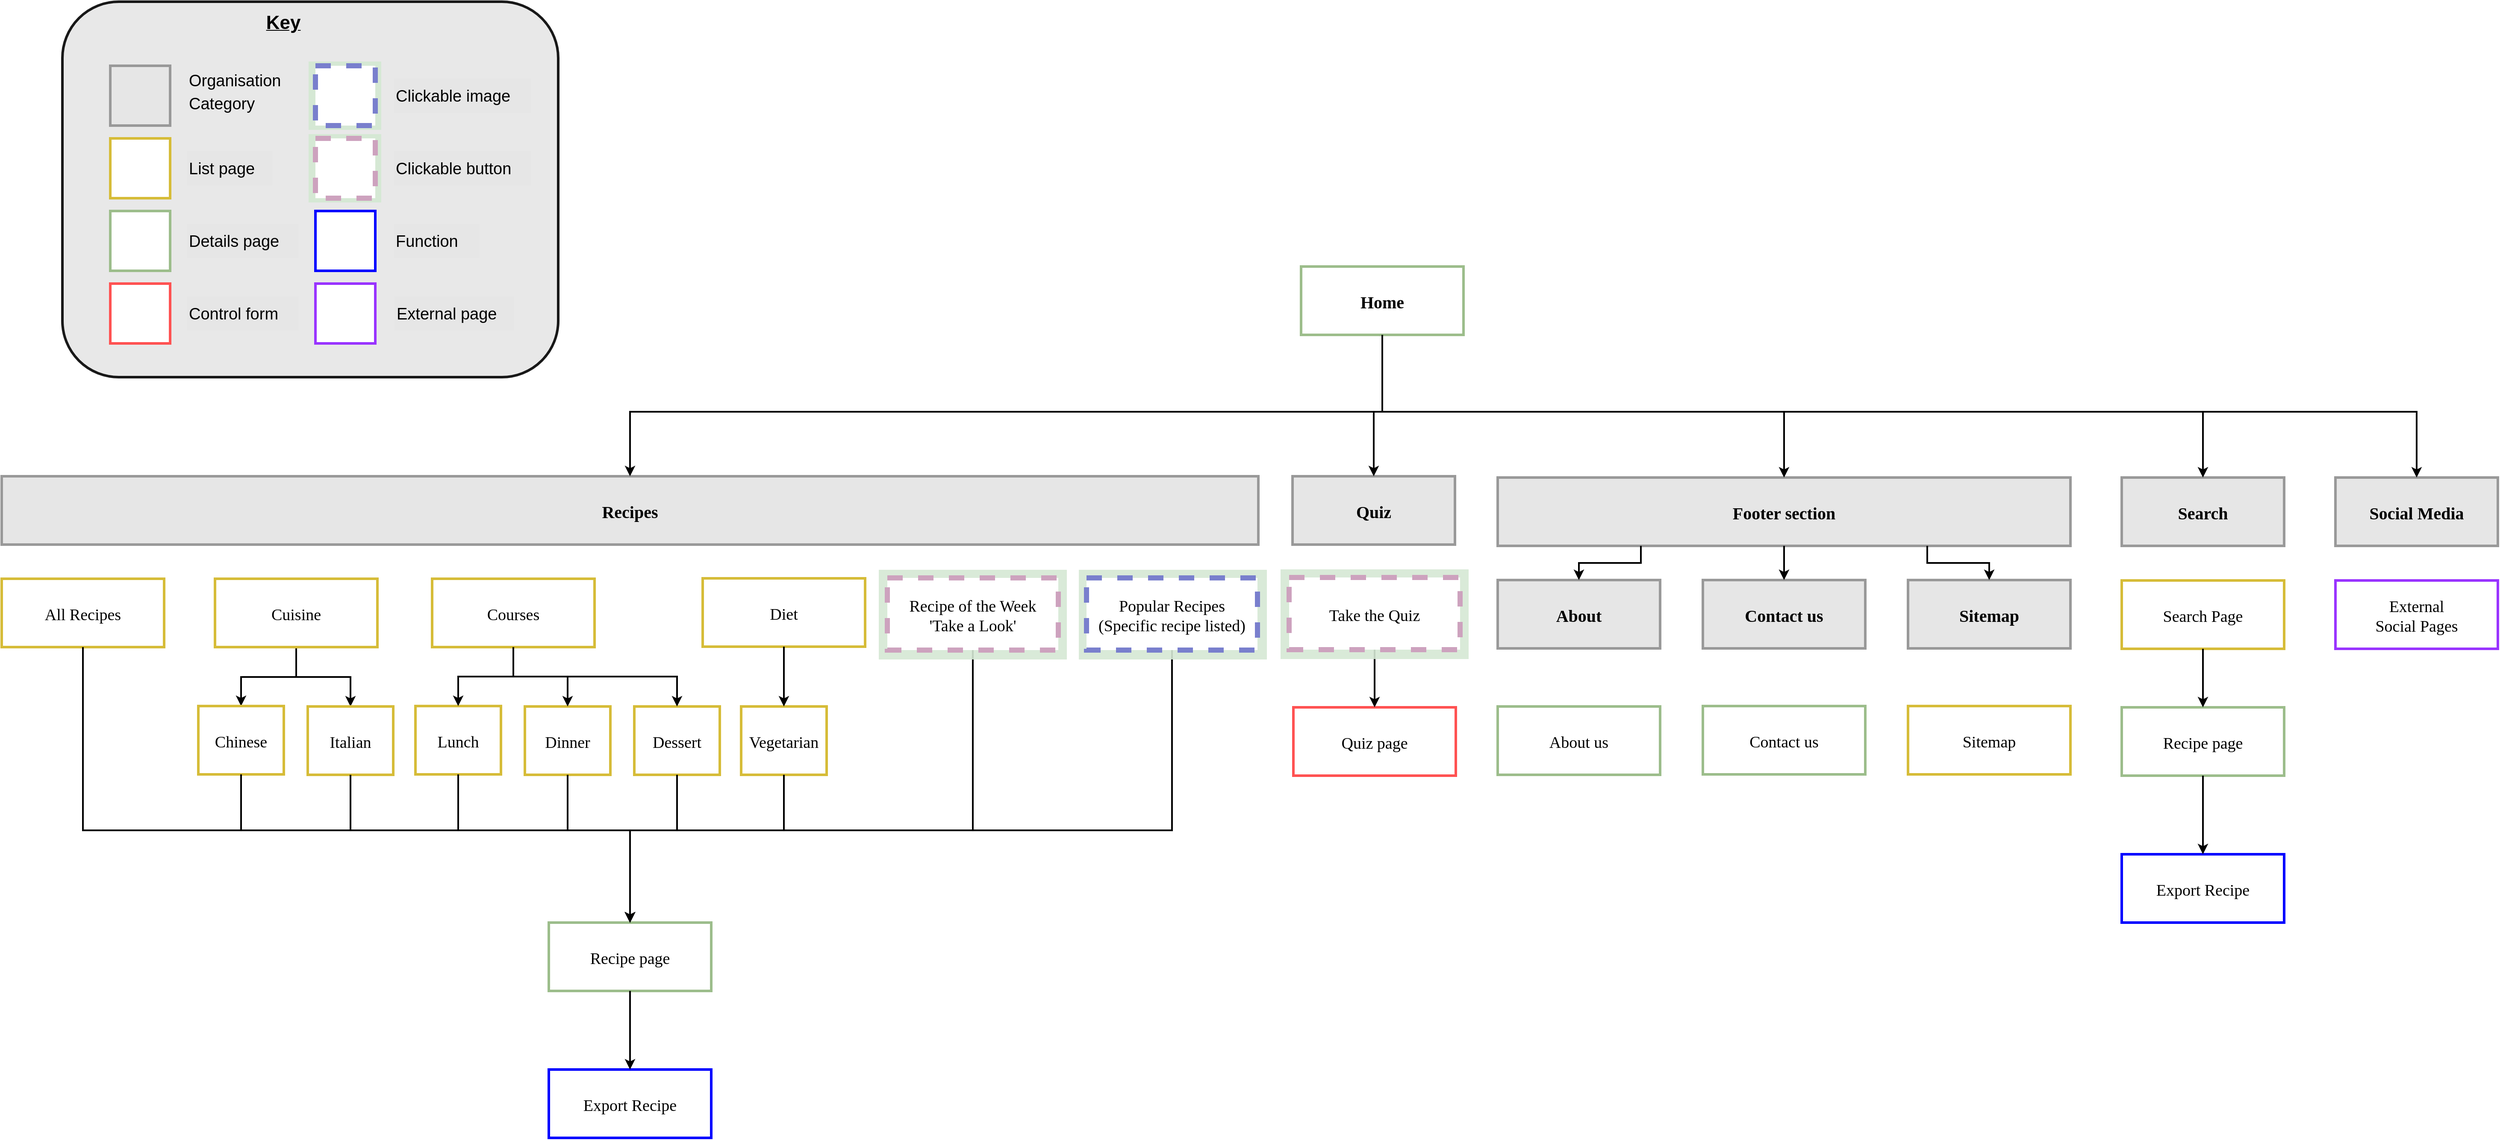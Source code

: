 <mxfile version="20.8.20" type="google"><diagram name="Page-1" id="2c0d36ab-eaac-3732-788b-9136903baeff"><mxGraphModel grid="1" page="1" gridSize="10" guides="1" tooltips="1" connect="1" arrows="1" fold="1" pageScale="1.5" pageWidth="1169" pageHeight="827" background="none" math="0" shadow="0"><root><mxCell id="0"/><mxCell id="1" parent="0"/><mxCell id="2" value="Home" style="rounded=0;fillColor=#FFFFFF;gradientColor=none;strokeColor=#9CBD8B;fontColor=#000000;fontStyle=1;fontFamily=Tahoma;fontSize=20;strokeWidth=3;" vertex="1" parent="1"><mxGeometry x="1280" y="30" width="190" height="80" as="geometry"/></mxCell><mxCell id="4" value="About" style="rounded=0;fillColor=#E6E6E6;gradientColor=none;strokeColor=#999999;fontColor=#000000;fontStyle=1;fontFamily=Tahoma;fontSize=20;strokeWidth=3;" vertex="1" parent="1"><mxGeometry x="1510.0" y="397" width="190" height="80" as="geometry"/></mxCell><mxCell id="13" value="Recipes" style="rounded=0;fillColor=#E6E6E6;gradientColor=none;strokeColor=#999999;fontColor=#000000;fontStyle=1;fontFamily=Tahoma;fontSize=20;strokeWidth=3;" vertex="1" parent="1"><mxGeometry x="-240" y="275.5" width="1470" height="80" as="geometry"/></mxCell><mxCell id="61" value="" style="edgeStyle=elbowEdgeStyle;elbow=vertical;strokeWidth=2;rounded=0;entryX=0.5;entryY=0;entryDx=0;entryDy=0;" edge="1" parent="1" source="2" target="13"><mxGeometry x="-23" y="135.5" width="100" height="100" as="geometry"><mxPoint x="-23" y="235.5" as="sourcePoint"/><mxPoint x="690" y="210" as="targetPoint"/><Array as="points"><mxPoint x="870" y="200"/></Array></mxGeometry></mxCell><mxCell id="CCxIDJ3FNQZhyjp9CgOJ-159" value="Social Media" style="rounded=0;fillColor=#E6E6E6;gradientColor=none;strokeColor=#999999;fontColor=#000000;fontStyle=1;fontFamily=Tahoma;fontSize=20;strokeWidth=3;" vertex="1" parent="1"><mxGeometry x="2490" y="277" width="190" height="80" as="geometry"/></mxCell><mxCell id="CCxIDJ3FNQZhyjp9CgOJ-160" value="" style="edgeStyle=elbowEdgeStyle;elbow=vertical;strokeWidth=2;rounded=0;entryX=0.5;entryY=0;entryDx=0;entryDy=0;exitX=0.5;exitY=1;exitDx=0;exitDy=0;" edge="1" parent="1" source="2" target="CCxIDJ3FNQZhyjp9CgOJ-159"><mxGeometry x="595" y="265.5" width="100" height="100" as="geometry"><mxPoint x="1060" y="265.5" as="sourcePoint"/><mxPoint x="2103" y="341.5" as="targetPoint"/><Array as="points"><mxPoint x="2520" y="200"/></Array></mxGeometry></mxCell><mxCell id="CCxIDJ3FNQZhyjp9CgOJ-162" value="Contact us" style="rounded=0;fillColor=#FFFFFF;gradientColor=none;strokeColor=#9CBD8B;fontColor=#000000;fontStyle=0;fontFamily=Tahoma;fontSize=19;strokeWidth=3;" vertex="1" parent="1"><mxGeometry x="1750" y="544.5" width="190" height="80" as="geometry"/></mxCell><mxCell id="CCxIDJ3FNQZhyjp9CgOJ-163" value="Search" style="rounded=0;fillColor=#E6E6E6;gradientColor=none;strokeColor=#999999;fontColor=#000000;fontStyle=1;fontFamily=Tahoma;fontSize=20;strokeWidth=3;" vertex="1" parent="1"><mxGeometry x="2240" y="277" width="190" height="80" as="geometry"/></mxCell><mxCell id="CCxIDJ3FNQZhyjp9CgOJ-164" value="Contact us" style="rounded=0;fillColor=#E6E6E6;gradientColor=none;strokeColor=#999999;fontColor=#000000;fontStyle=1;fontFamily=Tahoma;fontSize=20;strokeWidth=3;" vertex="1" parent="1"><mxGeometry x="1750" y="397" width="190" height="80" as="geometry"/></mxCell><mxCell id="CCxIDJ3FNQZhyjp9CgOJ-165" value="" style="edgeStyle=elbowEdgeStyle;elbow=vertical;strokeWidth=2;rounded=0;entryX=0.5;entryY=0;entryDx=0;entryDy=0;exitX=0.5;exitY=1;exitDx=0;exitDy=0;" edge="1" parent="1" source="2" target="CCxIDJ3FNQZhyjp9CgOJ-163"><mxGeometry x="605" y="275.5" width="100" height="100" as="geometry"><mxPoint x="850" y="260" as="sourcePoint"/><mxPoint x="2225" y="540" as="targetPoint"/><Array as="points"><mxPoint x="2280" y="200"/></Array></mxGeometry></mxCell><mxCell id="CCxIDJ3FNQZhyjp9CgOJ-174" value="About us" style="rounded=0;fillColor=#FFFFFF;gradientColor=none;strokeColor=#9CBD8B;fontColor=#000000;fontStyle=0;fontFamily=Tahoma;fontSize=19;strokeWidth=3;" vertex="1" parent="1"><mxGeometry x="1510" y="545" width="190" height="80" as="geometry"/></mxCell><mxCell id="CCxIDJ3FNQZhyjp9CgOJ-184" value="Courses" style="rounded=0;fillColor=#FFFFFF;gradientColor=none;strokeColor=#D6BC38;fontColor=#000000;fontStyle=0;fontFamily=Tahoma;fontSize=19;strokeWidth=3;" vertex="1" parent="1"><mxGeometry x="263.5" y="395.5" width="190" height="80" as="geometry"/></mxCell><mxCell id="CCxIDJ3FNQZhyjp9CgOJ-185" value="External&#10;Social Pages" style="rounded=0;fillColor=#FFFFFF;gradientColor=none;strokeColor=#9933FF;fontColor=#000000;fontStyle=0;fontFamily=Tahoma;fontSize=19;strokeWidth=3;" vertex="1" parent="1"><mxGeometry x="2490" y="397.5" width="190" height="80" as="geometry"/></mxCell><mxCell id="CCxIDJ3FNQZhyjp9CgOJ-193" value="Lunch" style="rounded=0;fillColor=#FFFFFF;gradientColor=none;strokeColor=#D6BC38;fontColor=#000000;fontStyle=0;fontFamily=Tahoma;fontSize=19;strokeWidth=3;" vertex="1" parent="1"><mxGeometry x="244" y="544.5" width="100" height="80" as="geometry"/></mxCell><mxCell id="CCxIDJ3FNQZhyjp9CgOJ-194" value="Dinner" style="rounded=0;fillColor=#FFFFFF;gradientColor=none;strokeColor=#D6BC38;fontColor=#000000;fontStyle=0;fontFamily=Tahoma;fontSize=19;strokeWidth=3;" vertex="1" parent="1"><mxGeometry x="372" y="545" width="100" height="80" as="geometry"/></mxCell><mxCell id="CCxIDJ3FNQZhyjp9CgOJ-195" value="Dessert" style="rounded=0;fillColor=#FFFFFF;gradientColor=none;strokeColor=#D6BC38;fontColor=#000000;fontStyle=0;fontFamily=Tahoma;fontSize=19;strokeWidth=3;" vertex="1" parent="1"><mxGeometry x="500" y="545" width="100" height="80" as="geometry"/></mxCell><mxCell id="CCxIDJ3FNQZhyjp9CgOJ-199" value="" style="edgeStyle=elbowEdgeStyle;elbow=vertical;strokeWidth=2;rounded=0;exitX=0.5;exitY=1;exitDx=0;exitDy=0;entryX=0.5;entryY=0;entryDx=0;entryDy=0;" edge="1" parent="1" target="CCxIDJ3FNQZhyjp9CgOJ-193" source="CCxIDJ3FNQZhyjp9CgOJ-184"><mxGeometry x="261" y="157.5" width="100" height="100" as="geometry"><mxPoint x="358.5" y="475.5" as="sourcePoint"/><mxPoint x="294" y="543.5" as="targetPoint"/><Array as="points"><mxPoint x="340" y="510"/><mxPoint x="350" y="510"/><mxPoint x="330" y="511"/></Array></mxGeometry></mxCell><mxCell id="CCxIDJ3FNQZhyjp9CgOJ-200" value="" style="edgeStyle=elbowEdgeStyle;elbow=vertical;strokeWidth=2;rounded=0;entryX=0.5;entryY=0;entryDx=0;entryDy=0;exitX=0.5;exitY=1;exitDx=0;exitDy=0;" edge="1" parent="1" source="CCxIDJ3FNQZhyjp9CgOJ-184" target="CCxIDJ3FNQZhyjp9CgOJ-194"><mxGeometry x="271" y="165.5" width="100" height="100" as="geometry"><mxPoint x="354" y="470" as="sourcePoint"/><mxPoint x="304.0" y="522.5" as="targetPoint"/><Array as="points"><mxPoint x="370" y="510"/></Array></mxGeometry></mxCell><mxCell id="CCxIDJ3FNQZhyjp9CgOJ-201" value="" style="edgeStyle=elbowEdgeStyle;elbow=vertical;strokeWidth=2;rounded=0;entryX=0.5;entryY=0;entryDx=0;entryDy=0;exitX=0.5;exitY=1;exitDx=0;exitDy=0;" edge="1" parent="1" source="CCxIDJ3FNQZhyjp9CgOJ-184" target="CCxIDJ3FNQZhyjp9CgOJ-195"><mxGeometry x="281" y="175.5" width="100" height="100" as="geometry"><mxPoint x="368.5" y="470" as="sourcePoint"/><mxPoint x="432" y="523" as="targetPoint"/><Array as="points"><mxPoint x="390" y="510"/><mxPoint x="370" y="500"/><mxPoint x="380" y="510"/><mxPoint x="380" y="510"/></Array></mxGeometry></mxCell><mxCell id="CCxIDJ3FNQZhyjp9CgOJ-202" value="Diet" style="rounded=0;fillColor=#FFFFFF;gradientColor=none;strokeColor=#D6BC38;fontColor=#000000;fontStyle=0;fontFamily=Tahoma;fontSize=19;strokeWidth=3;" vertex="1" parent="1"><mxGeometry x="580.0" y="395" width="190" height="80" as="geometry"/></mxCell><mxCell id="CCxIDJ3FNQZhyjp9CgOJ-203" value="Vegetarian" style="rounded=0;fillColor=#FFFFFF;gradientColor=none;strokeColor=#D6BC38;fontColor=#000000;fontStyle=0;fontFamily=Tahoma;fontSize=19;strokeWidth=3;" vertex="1" parent="1"><mxGeometry x="625" y="545" width="100" height="80" as="geometry"/></mxCell><mxCell id="CCxIDJ3FNQZhyjp9CgOJ-204" value="" style="edgeStyle=elbowEdgeStyle;elbow=vertical;strokeWidth=2;rounded=0;entryX=0.5;entryY=0;entryDx=0;entryDy=0;exitX=0.5;exitY=1;exitDx=0;exitDy=0;" edge="1" parent="1" source="CCxIDJ3FNQZhyjp9CgOJ-202" target="CCxIDJ3FNQZhyjp9CgOJ-203"><mxGeometry x="27" y="185.5" width="100" height="100" as="geometry"><mxPoint x="104.5" y="485.5" as="sourcePoint"/><mxPoint x="296.0" y="523" as="targetPoint"/></mxGeometry></mxCell><mxCell id="CCxIDJ3FNQZhyjp9CgOJ-206" value="Search Page" style="rounded=0;fillColor=#FFFFFF;gradientColor=none;strokeColor=#D6BC38;fontColor=#000000;fontStyle=0;fontFamily=Tahoma;fontSize=19;strokeWidth=3;" vertex="1" parent="1"><mxGeometry x="2240" y="397.5" width="190" height="80" as="geometry"/></mxCell><mxCell id="CCxIDJ3FNQZhyjp9CgOJ-207" value="Recipe page" style="rounded=0;fillColor=#FFFFFF;gradientColor=none;strokeColor=#9CBD8B;fontColor=#000000;fontStyle=0;fontFamily=Tahoma;fontSize=19;strokeWidth=3;" vertex="1" parent="1"><mxGeometry x="2240" y="546" width="190" height="80" as="geometry"/></mxCell><mxCell id="CCxIDJ3FNQZhyjp9CgOJ-208" value="" style="edgeStyle=elbowEdgeStyle;elbow=vertical;strokeWidth=2;rounded=0;entryX=0.5;entryY=0;entryDx=0;entryDy=0;exitX=0.5;exitY=1;exitDx=0;exitDy=0;" edge="1" parent="1" source="CCxIDJ3FNQZhyjp9CgOJ-206" target="CCxIDJ3FNQZhyjp9CgOJ-207"><mxGeometry x="501" y="277" width="100" height="100" as="geometry"><mxPoint x="1671.0" y="487" as="sourcePoint"/><mxPoint x="1671.0" y="524.5" as="targetPoint"/></mxGeometry></mxCell><mxCell id="CCxIDJ3FNQZhyjp9CgOJ-209" value="Recipe page" style="rounded=0;fillColor=#FFFFFF;gradientColor=none;strokeColor=#9CBD8B;fontColor=#000000;fontStyle=0;fontFamily=Tahoma;fontSize=19;strokeWidth=3;" vertex="1" parent="1"><mxGeometry x="400" y="798" width="190" height="80" as="geometry"/></mxCell><mxCell id="CCxIDJ3FNQZhyjp9CgOJ-210" value="" style="edgeStyle=elbowEdgeStyle;elbow=vertical;strokeWidth=2;rounded=0;entryX=0.5;entryY=0;entryDx=0;entryDy=0;exitX=0.5;exitY=1;exitDx=0;exitDy=0;" edge="1" parent="1" source="CCxIDJ3FNQZhyjp9CgOJ-203" target="CCxIDJ3FNQZhyjp9CgOJ-209"><mxGeometry x="37" y="213.5" width="100" height="100" as="geometry"><mxPoint x="685" y="503" as="sourcePoint"/><mxPoint x="685" y="541" as="targetPoint"/><Array as="points"><mxPoint x="580" y="690"/></Array></mxGeometry></mxCell><mxCell id="CCxIDJ3FNQZhyjp9CgOJ-213" value="" style="edgeStyle=elbowEdgeStyle;elbow=vertical;strokeWidth=2;rounded=0;entryX=0.5;entryY=0;entryDx=0;entryDy=0;exitX=0.5;exitY=1;exitDx=0;exitDy=0;" edge="1" parent="1" source="CCxIDJ3FNQZhyjp9CgOJ-195" target="CCxIDJ3FNQZhyjp9CgOJ-209"><mxGeometry x="47" y="223.5" width="100" height="100" as="geometry"><mxPoint x="685" y="621" as="sourcePoint"/><mxPoint x="454" y="708" as="targetPoint"/><Array as="points"><mxPoint x="520" y="690"/></Array></mxGeometry></mxCell><mxCell id="CCxIDJ3FNQZhyjp9CgOJ-214" value="" style="edgeStyle=elbowEdgeStyle;elbow=vertical;strokeWidth=2;rounded=0;entryX=0.5;entryY=0;entryDx=0;entryDy=0;exitX=0.5;exitY=1;exitDx=0;exitDy=0;" edge="1" parent="1" source="CCxIDJ3FNQZhyjp9CgOJ-194" target="CCxIDJ3FNQZhyjp9CgOJ-209"><mxGeometry x="57" y="233.5" width="100" height="100" as="geometry"><mxPoint x="560" y="621" as="sourcePoint"/><mxPoint x="454" y="708" as="targetPoint"/><Array as="points"><mxPoint x="450" y="690"/></Array></mxGeometry></mxCell><mxCell id="CCxIDJ3FNQZhyjp9CgOJ-215" value="" style="edgeStyle=elbowEdgeStyle;elbow=vertical;strokeWidth=2;rounded=0;entryX=0.5;entryY=0;entryDx=0;entryDy=0;exitX=0.5;exitY=1;exitDx=0;exitDy=0;" edge="1" parent="1" source="CCxIDJ3FNQZhyjp9CgOJ-193" target="CCxIDJ3FNQZhyjp9CgOJ-209"><mxGeometry x="67" y="243.5" width="100" height="100" as="geometry"><mxPoint x="432.0" y="621" as="sourcePoint"/><mxPoint x="454" y="708" as="targetPoint"/><Array as="points"><mxPoint x="390" y="690"/></Array></mxGeometry></mxCell><mxCell id="CCxIDJ3FNQZhyjp9CgOJ-217" value="All Recipes" style="rounded=0;fillColor=#FFFFFF;gradientColor=none;strokeColor=#D6BC38;fontColor=#000000;fontStyle=0;fontFamily=Tahoma;fontSize=19;strokeWidth=3;" vertex="1" parent="1"><mxGeometry x="-240.0" y="395.5" width="190" height="80" as="geometry"/></mxCell><mxCell id="CCxIDJ3FNQZhyjp9CgOJ-218" value="" style="edgeStyle=elbowEdgeStyle;elbow=vertical;strokeWidth=2;rounded=0;entryX=0.5;entryY=0;entryDx=0;entryDy=0;exitX=0.5;exitY=1;exitDx=0;exitDy=0;" edge="1" parent="1" source="CCxIDJ3FNQZhyjp9CgOJ-217" target="CCxIDJ3FNQZhyjp9CgOJ-209"><mxGeometry x="-178" y="288.5" width="100" height="100" as="geometry"><mxPoint x="-270.0" y="518.5" as="sourcePoint"/><mxPoint x="190" y="770" as="targetPoint"/><Array as="points"><mxPoint x="330" y="690"/></Array></mxGeometry></mxCell><mxCell id="CCxIDJ3FNQZhyjp9CgOJ-220" value="Export Recipe" style="rounded=0;fillColor=#FFFFFF;gradientColor=none;strokeColor=#0000FF;fontColor=#000000;fontStyle=0;fontFamily=Tahoma;fontSize=19;strokeWidth=3;" vertex="1" parent="1"><mxGeometry x="400" y="970" width="190" height="80" as="geometry"/></mxCell><mxCell id="CCxIDJ3FNQZhyjp9CgOJ-221" value="" style="edgeStyle=elbowEdgeStyle;elbow=vertical;strokeWidth=2;rounded=0;entryX=0.5;entryY=0;entryDx=0;entryDy=0;exitX=0.5;exitY=1;exitDx=0;exitDy=0;" edge="1" parent="1" source="CCxIDJ3FNQZhyjp9CgOJ-209" target="CCxIDJ3FNQZhyjp9CgOJ-220"><mxGeometry x="547" y="285.5" width="100" height="100" as="geometry"><mxPoint x="1390" y="504" as="sourcePoint"/><mxPoint x="1045" y="541" as="targetPoint"/></mxGeometry></mxCell><mxCell id="CCxIDJ3FNQZhyjp9CgOJ-222" value="Sitemap" style="rounded=0;fillColor=#E6E6E6;gradientColor=none;strokeColor=#999999;fontColor=#000000;fontStyle=1;fontFamily=Tahoma;fontSize=20;strokeWidth=3;" vertex="1" parent="1"><mxGeometry x="1990" y="397" width="190" height="80" as="geometry"/></mxCell><mxCell id="CCxIDJ3FNQZhyjp9CgOJ-224" value="Sitemap" style="rounded=0;fillColor=#FFFFFF;gradientColor=none;strokeColor=#D6BC38;fontColor=#000000;fontStyle=0;fontFamily=Tahoma;fontSize=19;strokeWidth=3;" vertex="1" parent="1"><mxGeometry x="1990" y="544.5" width="190" height="80" as="geometry"/></mxCell><mxCell id="ZIr-zN81BOs1yNApC2no-63" value="" style="edgeStyle=elbowEdgeStyle;elbow=vertical;strokeWidth=2;rounded=0;entryX=0.5;entryY=0;entryDx=0;entryDy=0;exitX=0.5;exitY=1;exitDx=0;exitDy=0;" edge="1" parent="1" source="ZIr-zN81BOs1yNApC2no-65" target="ZIr-zN81BOs1yNApC2no-66"><mxGeometry x="17" y="165.5" width="100" height="100" as="geometry"><mxPoint x="100" y="470" as="sourcePoint"/><mxPoint x="50.0" y="522.5" as="targetPoint"/></mxGeometry></mxCell><mxCell id="ZIr-zN81BOs1yNApC2no-64" value="" style="edgeStyle=elbowEdgeStyle;elbow=vertical;strokeWidth=2;rounded=0;exitX=0.5;exitY=1;exitDx=0;exitDy=0;entryX=0.5;entryY=0;entryDx=0;entryDy=0;" edge="1" parent="1" target="ZIr-zN81BOs1yNApC2no-67"><mxGeometry x="7" y="156" width="100" height="100" as="geometry"><mxPoint x="104.5" y="476" as="sourcePoint"/><mxPoint x="40" y="545" as="targetPoint"/></mxGeometry></mxCell><mxCell id="ZIr-zN81BOs1yNApC2no-65" value="Cuisine" style="rounded=0;fillColor=#FFFFFF;gradientColor=none;strokeColor=#D6BC38;fontColor=#000000;fontStyle=0;fontFamily=Tahoma;fontSize=19;strokeWidth=3;" vertex="1" parent="1"><mxGeometry x="9.5" y="395.5" width="190" height="80" as="geometry"/></mxCell><mxCell id="ZIr-zN81BOs1yNApC2no-66" value="Italian" style="rounded=0;fillColor=#FFFFFF;gradientColor=none;strokeColor=#D6BC38;fontColor=#000000;fontStyle=0;fontFamily=Tahoma;fontSize=19;strokeWidth=3;" vertex="1" parent="1"><mxGeometry x="118" y="545" width="100" height="80" as="geometry"/></mxCell><mxCell id="ZIr-zN81BOs1yNApC2no-67" value="Chinese" style="rounded=0;fillColor=#FFFFFF;gradientColor=none;strokeColor=#D6BC38;fontColor=#000000;fontStyle=0;fontFamily=Tahoma;fontSize=19;strokeWidth=3;" vertex="1" parent="1"><mxGeometry x="-10" y="544.5" width="100" height="80" as="geometry"/></mxCell><mxCell id="ZIr-zN81BOs1yNApC2no-68" value="" style="edgeStyle=elbowEdgeStyle;elbow=vertical;strokeWidth=2;rounded=0;exitX=0.5;exitY=1;exitDx=0;exitDy=0;entryX=0.5;entryY=0;entryDx=0;entryDy=0;" edge="1" parent="1" source="ZIr-zN81BOs1yNApC2no-66" target="CCxIDJ3FNQZhyjp9CgOJ-209"><mxGeometry x="-197" y="233.5" width="100" height="100" as="geometry"><mxPoint x="306" y="621" as="sourcePoint"/><mxPoint x="168" y="800" as="targetPoint"/><Array as="points"><mxPoint x="380" y="690"/></Array></mxGeometry></mxCell><mxCell id="ZIr-zN81BOs1yNApC2no-69" value="" style="edgeStyle=elbowEdgeStyle;elbow=vertical;strokeWidth=2;rounded=0;entryX=0.5;entryY=0;entryDx=0;entryDy=0;exitX=0.5;exitY=1;exitDx=0;exitDy=0;" edge="1" parent="1" source="ZIr-zN81BOs1yNApC2no-67" target="CCxIDJ3FNQZhyjp9CgOJ-209"><mxGeometry x="-187" y="243.5" width="100" height="100" as="geometry"><mxPoint x="178.0" y="621" as="sourcePoint"/><mxPoint x="101" y="770" as="targetPoint"/><Array as="points"><mxPoint x="390" y="690"/></Array></mxGeometry></mxCell><mxCell id="ZIr-zN81BOs1yNApC2no-70" value="" style="edgeStyle=elbowEdgeStyle;elbow=vertical;strokeWidth=2;rounded=0;entryX=0.5;entryY=0;entryDx=0;entryDy=0;exitX=0.5;exitY=1;exitDx=0;exitDy=0;" edge="1" parent="1" source="ZIr-zN81BOs1yNApC2no-71" target="CCxIDJ3FNQZhyjp9CgOJ-209"><mxGeometry x="252" y="186" width="100" height="100" as="geometry"><mxPoint x="329.5" y="486" as="sourcePoint"/><mxPoint x="900" y="531.5" as="targetPoint"/><Array as="points"><mxPoint x="640" y="690"/></Array></mxGeometry></mxCell><mxCell id="ZIr-zN81BOs1yNApC2no-74" value="" style="edgeStyle=elbowEdgeStyle;elbow=vertical;strokeWidth=2;rounded=0;entryX=0.5;entryY=0;entryDx=0;entryDy=0;exitX=0.5;exitY=1;exitDx=0;exitDy=0;" edge="1" parent="1" source="ZIr-zN81BOs1yNApC2no-75" target="CCxIDJ3FNQZhyjp9CgOJ-209"><mxGeometry x="477" y="186" width="100" height="100" as="geometry"><mxPoint x="554.5" y="486" as="sourcePoint"/><mxPoint x="580" y="770" as="targetPoint"/><Array as="points"><mxPoint x="865" y="690"/></Array></mxGeometry></mxCell><mxCell id="ZIr-zN81BOs1yNApC2no-79" value="Export Recipe" style="rounded=0;fillColor=#FFFFFF;gradientColor=none;strokeColor=#0000FF;fontColor=#000000;fontStyle=0;fontFamily=Tahoma;fontSize=19;strokeWidth=3;" vertex="1" parent="1"><mxGeometry x="2240" y="718" width="190" height="80" as="geometry"/></mxCell><mxCell id="ZIr-zN81BOs1yNApC2no-80" value="" style="edgeStyle=elbowEdgeStyle;elbow=vertical;strokeWidth=2;rounded=0;entryX=0.5;entryY=0;entryDx=0;entryDy=0;exitX=0.5;exitY=1;exitDx=0;exitDy=0;" edge="1" parent="1" source="CCxIDJ3FNQZhyjp9CgOJ-207" target="ZIr-zN81BOs1yNApC2no-79"><mxGeometry x="2372" y="33.5" width="100" height="100" as="geometry"><mxPoint x="2320" y="626" as="sourcePoint"/><mxPoint x="2870" y="289" as="targetPoint"/></mxGeometry></mxCell><mxCell id="ZIr-zN81BOs1yNApC2no-87" value="Quiz" style="rounded=0;fillColor=#E6E6E6;gradientColor=none;strokeColor=#999999;fontColor=#000000;fontStyle=1;fontFamily=Tahoma;fontSize=20;strokeWidth=3;" vertex="1" parent="1"><mxGeometry x="1270.0" y="275.5" width="190" height="80" as="geometry"/></mxCell><mxCell id="ZIr-zN81BOs1yNApC2no-89" value="Quiz page" style="rounded=0;fillColor=#FFFFFF;gradientColor=none;strokeColor=#FF5252;fontColor=#000000;fontStyle=0;fontFamily=Tahoma;fontSize=19;strokeWidth=3;" vertex="1" parent="1"><mxGeometry x="1271" y="546" width="190" height="80" as="geometry"/></mxCell><mxCell id="ZIr-zN81BOs1yNApC2no-90" value="" style="edgeStyle=elbowEdgeStyle;elbow=vertical;strokeWidth=2;rounded=0;exitX=0.5;exitY=1;exitDx=0;exitDy=0;entryX=0.5;entryY=0;entryDx=0;entryDy=0;" edge="1" parent="1" source="2" target="ZIr-zN81BOs1yNApC2no-87"><mxGeometry x="2" y="215.5" width="100" height="100" as="geometry"><mxPoint x="1040" y="110" as="sourcePoint"/><mxPoint x="1330" y="240" as="targetPoint"/><Array as="points"><mxPoint x="1370" y="200"/></Array></mxGeometry></mxCell><mxCell id="ZIr-zN81BOs1yNApC2no-93" value="" style="edgeStyle=elbowEdgeStyle;elbow=vertical;strokeWidth=2;rounded=0;entryX=0.5;entryY=0;entryDx=0;entryDy=0;exitX=0.5;exitY=1;exitDx=0;exitDy=0;" edge="1" parent="1" source="ZIr-zN81BOs1yNApC2no-92" target="ZIr-zN81BOs1yNApC2no-89"><mxGeometry x="487" y="196" width="100" height="100" as="geometry"><mxPoint x="1135" y="486" as="sourcePoint"/><mxPoint x="505" y="808" as="targetPoint"/><Array as="points"><mxPoint x="1370" y="490"/></Array></mxGeometry></mxCell><mxCell id="ZIr-zN81BOs1yNApC2no-99" value="" style="group" connectable="0" vertex="1" parent="1"><mxGeometry x="1256" y="384.5" width="220" height="105" as="geometry"/></mxCell><mxCell id="ZIr-zN81BOs1yNApC2no-91" value="" style="rounded=0;whiteSpace=wrap;html=1;strokeColor=none;strokeWidth=3;fontSize=19;fontColor=#000000;fillColor=#D5E8D4;opacity=90;" vertex="1" parent="ZIr-zN81BOs1yNApC2no-99"><mxGeometry width="220" height="105" as="geometry"/></mxCell><mxCell id="ZIr-zN81BOs1yNApC2no-92" value="Take the Quiz" style="rounded=0;fillColor=#FFFFFF;gradientColor=none;strokeColor=#CDA2BE;fontColor=#000000;fontStyle=0;fontFamily=Tahoma;fontSize=19;strokeWidth=6;dashed=1;" vertex="1" parent="ZIr-zN81BOs1yNApC2no-99"><mxGeometry x="10.0" y="9.5" width="200" height="84.5" as="geometry"/></mxCell><mxCell id="ZIr-zN81BOs1yNApC2no-100" value="" style="group" connectable="0" vertex="1" parent="1"><mxGeometry x="1020" y="385" width="220" height="105" as="geometry"/></mxCell><mxCell id="ZIr-zN81BOs1yNApC2no-78" value="" style="rounded=0;whiteSpace=wrap;html=1;strokeColor=none;strokeWidth=3;fontSize=19;fontColor=#000000;fillColor=#D5E8D4;opacity=90;" vertex="1" parent="ZIr-zN81BOs1yNApC2no-100"><mxGeometry width="220" height="105" as="geometry"/></mxCell><mxCell id="ZIr-zN81BOs1yNApC2no-75" value="Popular Recipes&#10;(Specific recipe listed)" style="rounded=0;fillColor=#FFFFFF;gradientColor=none;strokeColor=#797FCD;fontColor=#000000;fontStyle=0;fontFamily=Tahoma;fontSize=19;strokeWidth=6;dashed=1;" vertex="1" parent="ZIr-zN81BOs1yNApC2no-100"><mxGeometry x="9" y="9.5" width="200" height="84.5" as="geometry"/></mxCell><mxCell id="ZIr-zN81BOs1yNApC2no-101" value="" style="group" connectable="0" vertex="1" parent="1"><mxGeometry x="786" y="385" width="220" height="105" as="geometry"/></mxCell><mxCell id="ZIr-zN81BOs1yNApC2no-77" value="" style="rounded=0;whiteSpace=wrap;html=1;strokeColor=none;strokeWidth=3;fontSize=19;fontColor=#000000;fillColor=#D5E8D4;opacity=90;" vertex="1" parent="ZIr-zN81BOs1yNApC2no-101"><mxGeometry width="220" height="105" as="geometry"/></mxCell><mxCell id="ZIr-zN81BOs1yNApC2no-71" value="Recipe of the Week&#10;'Take a Look'" style="rounded=0;fillColor=#FFFFFF;gradientColor=none;strokeColor=#CDA2BE;fontColor=#000000;fontStyle=0;fontFamily=Tahoma;fontSize=19;strokeWidth=6;dashed=1;" vertex="1" parent="ZIr-zN81BOs1yNApC2no-101"><mxGeometry x="10.0" y="9.5" width="200" height="84.5" as="geometry"/></mxCell><mxCell id="QfuA5qRNguSm5Byj6gCT-62" value="Footer section" style="rounded=0;fillColor=#E6E6E6;gradientColor=none;strokeColor=#999999;fontColor=#000000;fontStyle=1;fontFamily=Tahoma;fontSize=20;strokeWidth=3;" vertex="1" parent="1"><mxGeometry x="1510" y="277" width="670" height="80" as="geometry"/></mxCell><mxCell id="QfuA5qRNguSm5Byj6gCT-63" value="" style="edgeStyle=elbowEdgeStyle;elbow=vertical;strokeWidth=2;rounded=0;entryX=0.5;entryY=0;entryDx=0;entryDy=0;exitX=0.5;exitY=1;exitDx=0;exitDy=0;" edge="1" parent="1" source="2" target="QfuA5qRNguSm5Byj6gCT-62"><mxGeometry x="615" y="285.5" width="100" height="100" as="geometry"><mxPoint x="1385" y="120" as="sourcePoint"/><mxPoint x="2330" y="287" as="targetPoint"/><Array as="points"><mxPoint x="1610" y="200"/></Array></mxGeometry></mxCell><mxCell id="QfuA5qRNguSm5Byj6gCT-64" value="" style="edgeStyle=elbowEdgeStyle;elbow=vertical;strokeWidth=2;rounded=0;entryX=0.5;entryY=0;entryDx=0;entryDy=0;exitX=0.25;exitY=1;exitDx=0;exitDy=0;" edge="1" parent="1" source="QfuA5qRNguSm5Byj6gCT-62" target="4"><mxGeometry x="625" y="295.5" width="100" height="100" as="geometry"><mxPoint x="1395" y="130" as="sourcePoint"/><mxPoint x="1855" y="287" as="targetPoint"/><Array as="points"/></mxGeometry></mxCell><mxCell id="QfuA5qRNguSm5Byj6gCT-66" value="" style="edgeStyle=elbowEdgeStyle;elbow=vertical;strokeWidth=2;rounded=0;entryX=0.5;entryY=0;entryDx=0;entryDy=0;exitX=0.5;exitY=1;exitDx=0;exitDy=0;" edge="1" parent="1" source="QfuA5qRNguSm5Byj6gCT-62" target="CCxIDJ3FNQZhyjp9CgOJ-164"><mxGeometry x="635" y="305.5" width="100" height="100" as="geometry"><mxPoint x="1688" y="367" as="sourcePoint"/><mxPoint x="1615" y="407" as="targetPoint"/><Array as="points"><mxPoint x="1660" y="390"/></Array></mxGeometry></mxCell><mxCell id="QfuA5qRNguSm5Byj6gCT-67" value="" style="edgeStyle=elbowEdgeStyle;elbow=vertical;strokeWidth=2;rounded=0;entryX=0.5;entryY=0;entryDx=0;entryDy=0;exitX=0.75;exitY=1;exitDx=0;exitDy=0;" edge="1" parent="1" source="QfuA5qRNguSm5Byj6gCT-62" target="CCxIDJ3FNQZhyjp9CgOJ-222"><mxGeometry x="645" y="315.5" width="100" height="100" as="geometry"><mxPoint x="1855" y="367" as="sourcePoint"/><mxPoint x="1855" y="407" as="targetPoint"/><Array as="points"/></mxGeometry></mxCell><mxCell id="QfuA5qRNguSm5Byj6gCT-68" value="" style="group" connectable="0" vertex="1" parent="1"><mxGeometry x="-169" y="-280" width="580" height="439.5" as="geometry"/></mxCell><mxCell id="CCxIDJ3FNQZhyjp9CgOJ-241" value="" style="rounded=1;whiteSpace=wrap;html=1;strokeColor=#000000;strokeWidth=3;fontSize=19;fontColor=#000000;fillColor=#E6E6E6;opacity=90;container=0;" vertex="1" parent="QfuA5qRNguSm5Byj6gCT-68"><mxGeometry width="580" height="439.5" as="geometry"/></mxCell><mxCell id="CCxIDJ3FNQZhyjp9CgOJ-227" value="" style="rounded=0;fillColor=#E6E6E6;gradientColor=none;strokeColor=#999999;fontColor=#000000;fontStyle=1;fontFamily=Tahoma;fontSize=20;strokeWidth=3;container=0;" vertex="1" parent="QfuA5qRNguSm5Byj6gCT-68"><mxGeometry x="56" y="75" width="70" height="70" as="geometry"/></mxCell><mxCell id="CCxIDJ3FNQZhyjp9CgOJ-228" value="&lt;b&gt;&lt;u&gt;&lt;font style=&quot;font-size: 22px;&quot;&gt;Key&lt;/font&gt;&lt;/u&gt;&lt;/b&gt;" style="text;html=1;align=center;verticalAlign=middle;resizable=0;points=[];autosize=1;strokeColor=none;fillColor=none;fontSize=19;fontColor=#000000;container=0;" vertex="1" parent="QfuA5qRNguSm5Byj6gCT-68"><mxGeometry x="228" y="5" width="60" height="40" as="geometry"/></mxCell><mxCell id="CCxIDJ3FNQZhyjp9CgOJ-229" value="&lt;font style=&quot;font-size: 19px;&quot;&gt;Organisation&lt;br&gt;Category&lt;/font&gt;" style="text;html=1;align=left;verticalAlign=middle;resizable=0;points=[];autosize=1;strokeColor=none;fillColor=none;fontSize=22;fontColor=#000000;container=0;" vertex="1" parent="QfuA5qRNguSm5Byj6gCT-68"><mxGeometry x="146" y="70" width="130" height="70" as="geometry"/></mxCell><mxCell id="CCxIDJ3FNQZhyjp9CgOJ-230" value="" style="rounded=0;fillColor=#FFFFFF;gradientColor=none;strokeColor=#D6BC38;fontColor=#000000;fontStyle=1;fontFamily=Tahoma;fontSize=20;strokeWidth=3;container=0;" vertex="1" parent="QfuA5qRNguSm5Byj6gCT-68"><mxGeometry x="56" y="160" width="70" height="70" as="geometry"/></mxCell><mxCell id="CCxIDJ3FNQZhyjp9CgOJ-231" value="&lt;font style=&quot;font-size: 19px;&quot;&gt;List page&lt;/font&gt;" style="text;html=1;align=left;verticalAlign=middle;resizable=0;points=[];autosize=1;strokeColor=none;fillColor=#E6E6E6;fontSize=22;fontColor=#000000;container=0;" vertex="1" parent="QfuA5qRNguSm5Byj6gCT-68"><mxGeometry x="146" y="175" width="100" height="40" as="geometry"/></mxCell><mxCell id="CCxIDJ3FNQZhyjp9CgOJ-232" value="" style="rounded=0;fillColor=#FFFFFF;gradientColor=none;strokeColor=#9CBD8B;fontColor=#000000;fontStyle=1;fontFamily=Tahoma;fontSize=20;strokeWidth=3;container=0;" vertex="1" parent="QfuA5qRNguSm5Byj6gCT-68"><mxGeometry x="56" y="245" width="70" height="70" as="geometry"/></mxCell><mxCell id="CCxIDJ3FNQZhyjp9CgOJ-233" value="&lt;font style=&quot;font-size: 19px;&quot;&gt;Details page&lt;/font&gt;" style="text;html=1;align=left;verticalAlign=middle;resizable=0;points=[];autosize=1;strokeColor=none;fillColor=#E6E6E6;fontSize=22;fontColor=#000000;container=0;" vertex="1" parent="QfuA5qRNguSm5Byj6gCT-68"><mxGeometry x="146" y="260" width="130" height="40" as="geometry"/></mxCell><mxCell id="CCxIDJ3FNQZhyjp9CgOJ-239" value="" style="rounded=0;fillColor=#FFFFFF;gradientColor=none;strokeColor=#0000FF;fontColor=#000000;fontStyle=1;fontFamily=Tahoma;fontSize=20;strokeWidth=3;container=0;" vertex="1" parent="QfuA5qRNguSm5Byj6gCT-68"><mxGeometry x="296" y="245" width="70" height="70" as="geometry"/></mxCell><mxCell id="CCxIDJ3FNQZhyjp9CgOJ-240" value="&lt;font style=&quot;font-size: 19px;&quot;&gt;Function&lt;/font&gt;" style="text;html=1;align=left;verticalAlign=middle;resizable=0;points=[];autosize=1;strokeColor=none;fillColor=#E6E6E6;fontSize=22;fontColor=#000000;container=0;" vertex="1" parent="QfuA5qRNguSm5Byj6gCT-68"><mxGeometry x="388" y="260" width="100" height="40" as="geometry"/></mxCell><mxCell id="ZIr-zN81BOs1yNApC2no-81" value="" style="rounded=0;fillColor=#FFFFFF;gradientColor=none;strokeColor=#FF5252;fontColor=#000000;fontStyle=1;fontFamily=Tahoma;fontSize=20;strokeWidth=3;container=0;" vertex="1" parent="QfuA5qRNguSm5Byj6gCT-68"><mxGeometry x="56" y="330" width="70" height="70" as="geometry"/></mxCell><mxCell id="ZIr-zN81BOs1yNApC2no-82" value="&lt;font style=&quot;font-size: 19px;&quot;&gt;Control form&lt;/font&gt;" style="text;html=1;align=left;verticalAlign=middle;resizable=0;points=[];autosize=1;strokeColor=none;fillColor=#E6E6E6;fontSize=22;fontColor=#000000;container=0;" vertex="1" parent="QfuA5qRNguSm5Byj6gCT-68"><mxGeometry x="146" y="345" width="130" height="40" as="geometry"/></mxCell><mxCell id="ZIr-zN81BOs1yNApC2no-86" value="" style="rounded=0;whiteSpace=wrap;html=1;strokeColor=none;strokeWidth=3;fontSize=19;fontColor=#000000;fillColor=#D5E8D4;container=0;" vertex="1" parent="QfuA5qRNguSm5Byj6gCT-68"><mxGeometry x="288" y="155" width="85" height="80" as="geometry"/></mxCell><mxCell id="ZIr-zN81BOs1yNApC2no-83" value="" style="rounded=0;fillColor=#FFFFFF;gradientColor=none;strokeColor=#CDA2BE;fontColor=#000000;fontStyle=1;fontFamily=Tahoma;fontSize=20;strokeWidth=6;dashed=1;container=0;" vertex="1" parent="QfuA5qRNguSm5Byj6gCT-68"><mxGeometry x="296" y="160" width="70" height="70" as="geometry"/></mxCell><mxCell id="ZIr-zN81BOs1yNApC2no-84" value="&lt;font style=&quot;font-size: 19px;&quot;&gt;Clickable button&lt;/font&gt;" style="text;html=1;align=left;verticalAlign=middle;resizable=0;points=[];autosize=1;strokeColor=none;fillColor=#E6E6E6;fontSize=22;fontColor=#000000;container=0;" vertex="1" parent="QfuA5qRNguSm5Byj6gCT-68"><mxGeometry x="388" y="175" width="160" height="40" as="geometry"/></mxCell><mxCell id="ZIr-zN81BOs1yNApC2no-94" value="" style="rounded=0;whiteSpace=wrap;html=1;strokeColor=none;strokeWidth=3;fontSize=19;fontColor=#000000;fillColor=#D5E8D4;container=0;" vertex="1" parent="QfuA5qRNguSm5Byj6gCT-68"><mxGeometry x="288" y="70" width="85" height="80" as="geometry"/></mxCell><mxCell id="ZIr-zN81BOs1yNApC2no-95" value="" style="rounded=0;fillColor=#FFFFFF;gradientColor=none;strokeColor=#797FCD;fontColor=#000000;fontStyle=1;fontFamily=Tahoma;fontSize=20;strokeWidth=6;dashed=1;container=0;" vertex="1" parent="QfuA5qRNguSm5Byj6gCT-68"><mxGeometry x="296" y="75" width="70" height="70" as="geometry"/></mxCell><mxCell id="ZIr-zN81BOs1yNApC2no-96" value="&lt;font style=&quot;font-size: 19px;&quot;&gt;Clickable image&lt;/font&gt;" style="text;html=1;align=left;verticalAlign=middle;resizable=0;points=[];autosize=1;strokeColor=none;fillColor=#E6E6E6;fontSize=22;fontColor=#000000;container=0;" vertex="1" parent="QfuA5qRNguSm5Byj6gCT-68"><mxGeometry x="388" y="90" width="160" height="40" as="geometry"/></mxCell><mxCell id="CCxIDJ3FNQZhyjp9CgOJ-237" value="" style="rounded=0;fillColor=#FFFFFF;gradientColor=none;strokeColor=#9933FF;fontColor=#000000;fontStyle=1;fontFamily=Tahoma;fontSize=20;strokeWidth=3;container=0;" vertex="1" parent="QfuA5qRNguSm5Byj6gCT-68"><mxGeometry x="296" y="330" width="70" height="70" as="geometry"/></mxCell><mxCell id="CCxIDJ3FNQZhyjp9CgOJ-238" value="&lt;font style=&quot;font-size: 19px;&quot;&gt;External page&lt;/font&gt;" style="text;html=1;align=left;verticalAlign=middle;resizable=0;points=[];autosize=1;strokeColor=none;fillColor=#E6E6E6;fontSize=22;fontColor=#000000;container=0;" vertex="1" parent="QfuA5qRNguSm5Byj6gCT-68"><mxGeometry x="388.5" y="345" width="140" height="40" as="geometry"/></mxCell></root></mxGraphModel></diagram></mxfile>